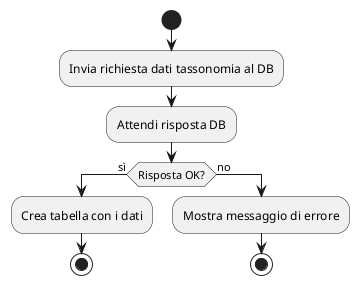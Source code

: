 @startuml Ottieni_tassonomie
start
:Invia richiesta dati tassonomia al DB;
:Attendi risposta DB;
if (Risposta OK?) then (sì)
  :Crea tabella con i dati;
  stop
else (no)
  :Mostra messaggio di errore;
  stop
endif
@enduml
